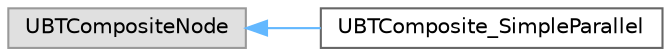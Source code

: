 digraph "Graphical Class Hierarchy"
{
 // INTERACTIVE_SVG=YES
 // LATEX_PDF_SIZE
  bgcolor="transparent";
  edge [fontname=Helvetica,fontsize=10,labelfontname=Helvetica,labelfontsize=10];
  node [fontname=Helvetica,fontsize=10,shape=box,height=0.2,width=0.4];
  rankdir="LR";
  Node0 [id="Node000000",label="UBTCompositeNode",height=0.2,width=0.4,color="grey60", fillcolor="#E0E0E0", style="filled",tooltip=" "];
  Node0 -> Node1 [id="edge8839_Node000000_Node000001",dir="back",color="steelblue1",style="solid",tooltip=" "];
  Node1 [id="Node000001",label="UBTComposite_SimpleParallel",height=0.2,width=0.4,color="grey40", fillcolor="white", style="filled",URL="$d4/db7/classUBTComposite__SimpleParallel.html",tooltip=" "];
}
